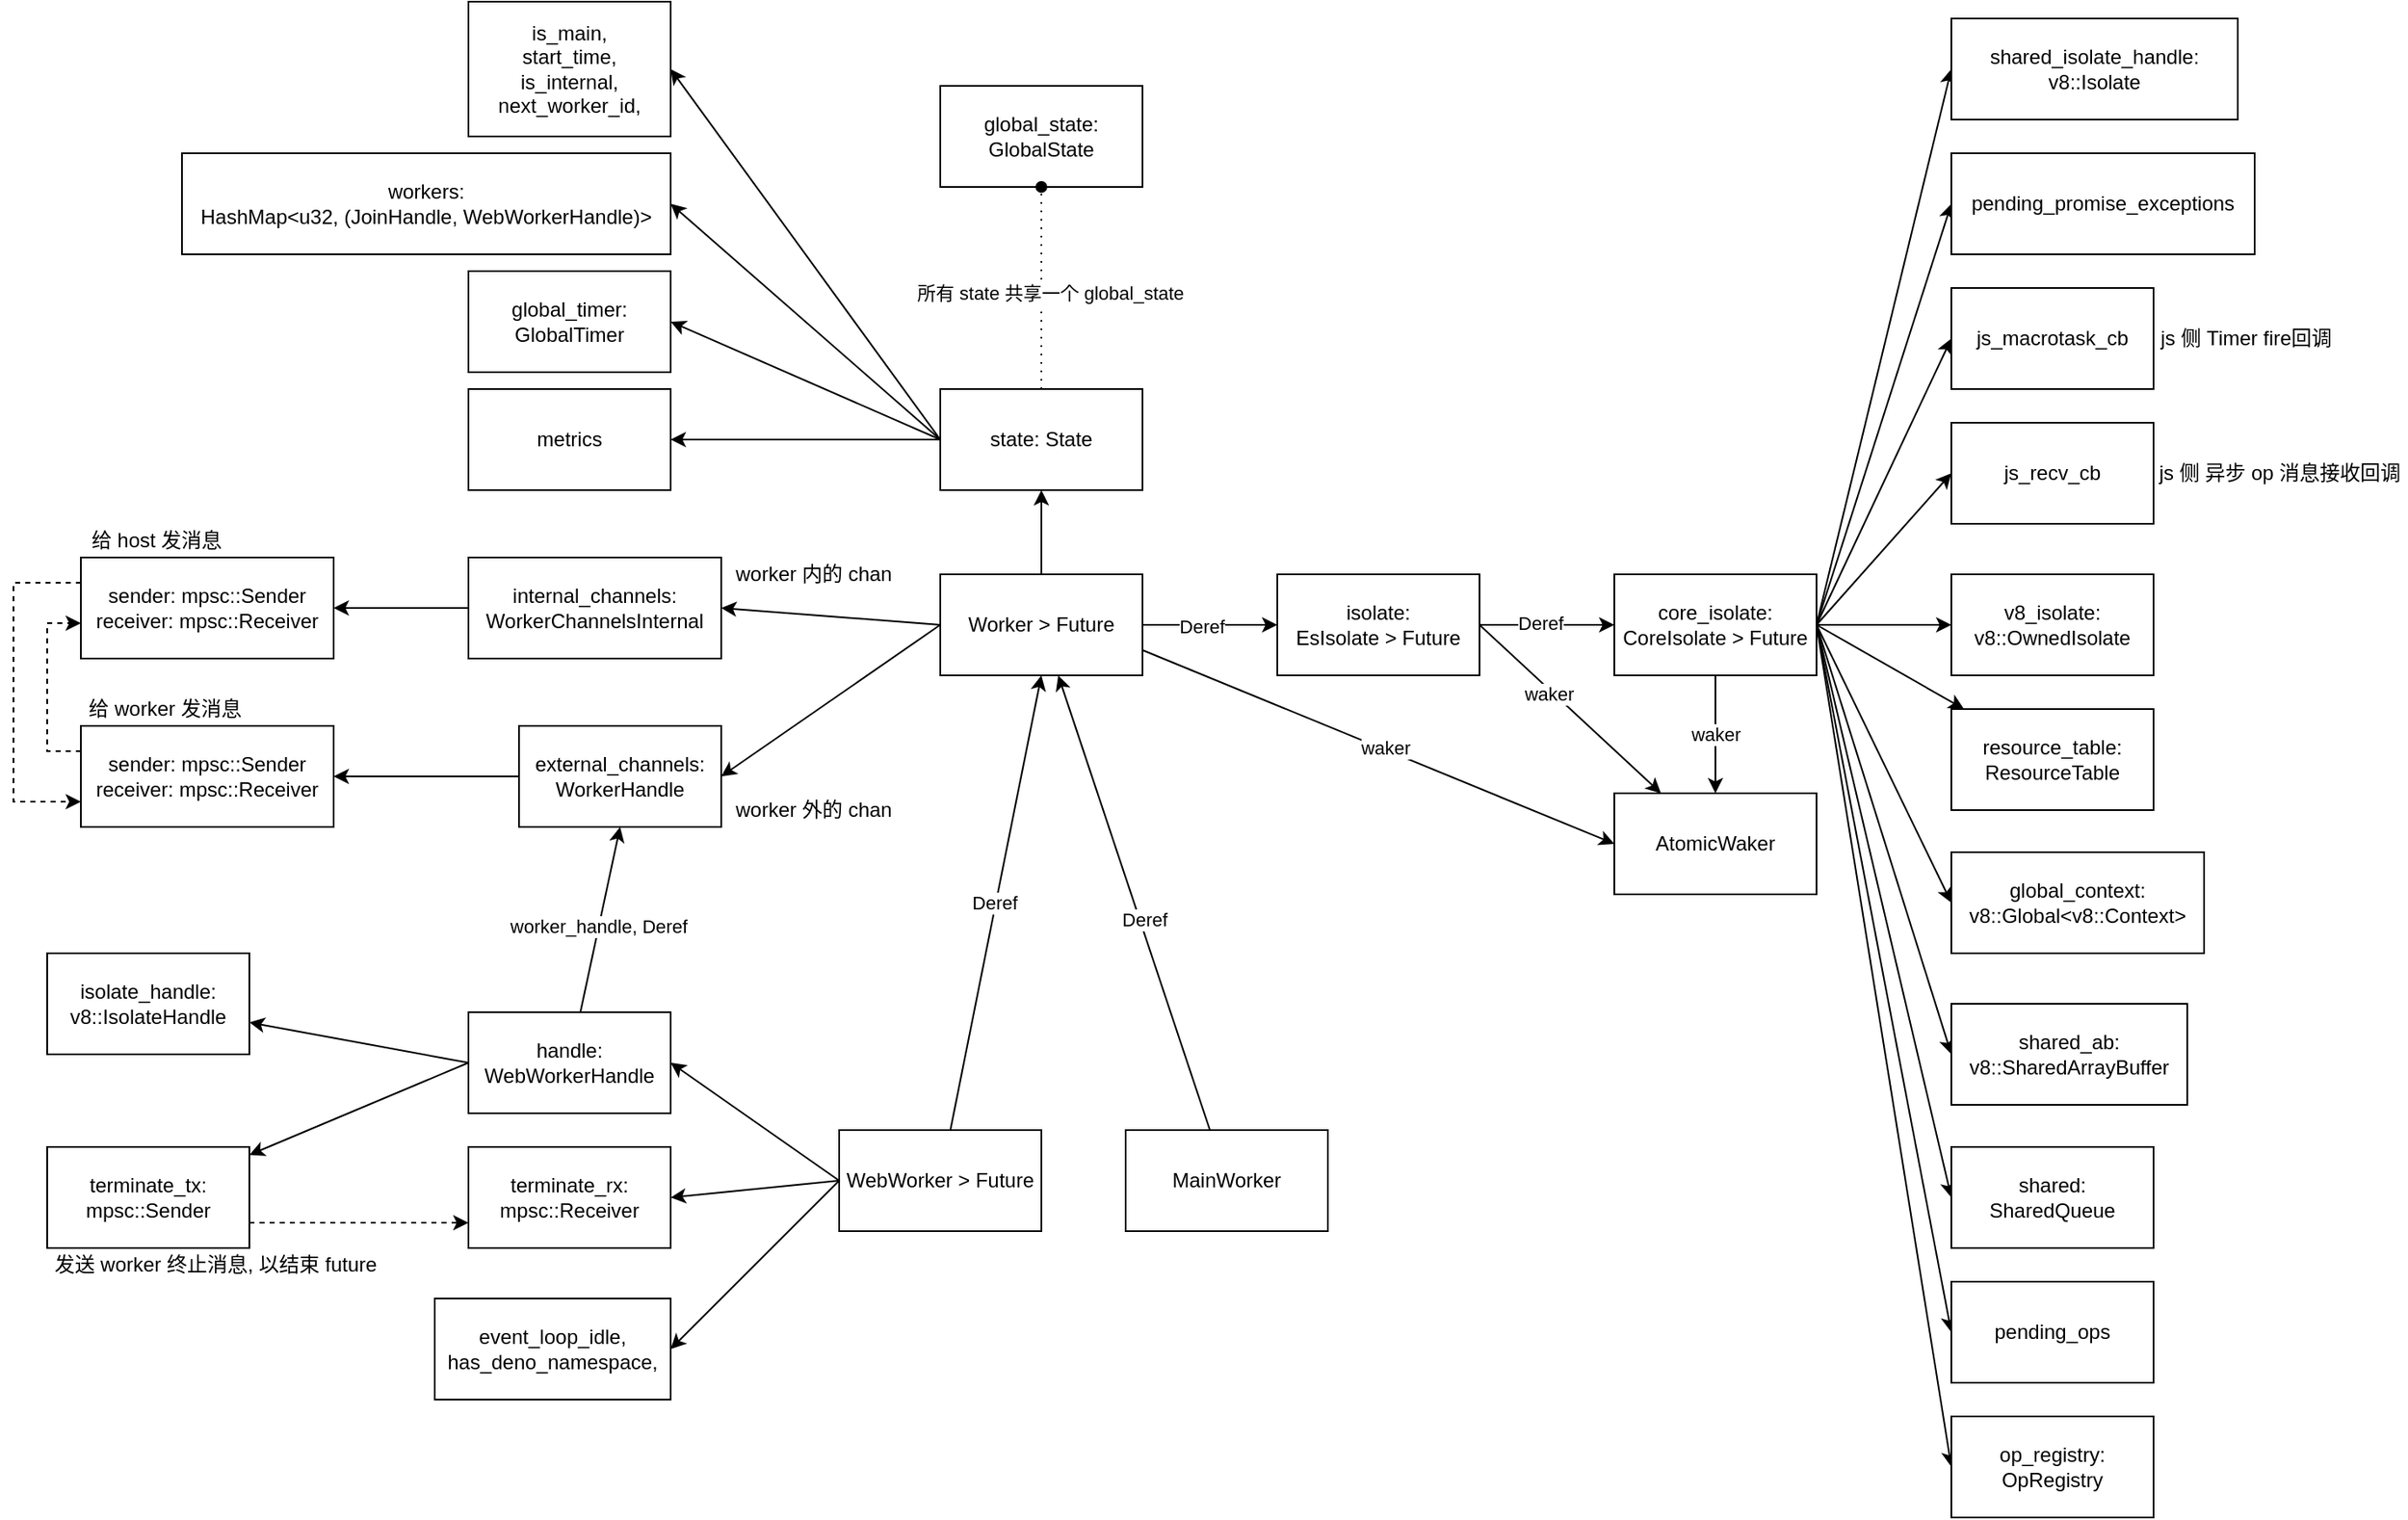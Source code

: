 <mxfile version="13.2.1" type="github"><diagram id="g0dbOOIlQTnFfYd_qdzW" name="第 1 页"><mxGraphModel dx="2893" dy="2323" grid="1" gridSize="10" guides="1" tooltips="1" connect="1" arrows="1" fold="1" page="1" pageScale="1" pageWidth="827" pageHeight="1169" math="0" shadow="0"><root><mxCell id="0"/><mxCell id="1" parent="0"/><mxCell id="hD7Om0uuO97VEo5Bp-_T-1" value="global_state:&lt;br&gt;GlobalState" style="rounded=0;whiteSpace=wrap;html=1;" parent="1" vertex="1"><mxGeometry x="170" y="40" width="120" height="60" as="geometry"/></mxCell><mxCell id="hD7Om0uuO97VEo5Bp-_T-7" style="orthogonalLoop=1;jettySize=auto;html=1;dashed=1;dashPattern=1 4;strokeWidth=1;endArrow=oval;endFill=1;rounded=1;" parent="1" source="hD7Om0uuO97VEo5Bp-_T-2" target="hD7Om0uuO97VEo5Bp-_T-1" edge="1"><mxGeometry relative="1" as="geometry"/></mxCell><mxCell id="A5GxI49C1zS-vNtngI4n-1" value="所有 state 共享一个 global_state" style="edgeLabel;html=1;align=center;verticalAlign=middle;resizable=0;points=[];" vertex="1" connectable="0" parent="hD7Om0uuO97VEo5Bp-_T-7"><mxGeometry x="-0.05" y="-5" relative="1" as="geometry"><mxPoint as="offset"/></mxGeometry></mxCell><mxCell id="hD7Om0uuO97VEo5Bp-_T-28" value="" style="rounded=0;orthogonalLoop=1;jettySize=auto;html=1;" parent="1" source="hD7Om0uuO97VEo5Bp-_T-2" target="hD7Om0uuO97VEo5Bp-_T-27" edge="1"><mxGeometry relative="1" as="geometry"/></mxCell><mxCell id="hD7Om0uuO97VEo5Bp-_T-34" style="rounded=0;orthogonalLoop=1;jettySize=auto;html=1;exitX=0;exitY=0.5;exitDx=0;exitDy=0;entryX=1;entryY=0.5;entryDx=0;entryDy=0;" parent="1" source="hD7Om0uuO97VEo5Bp-_T-2" target="hD7Om0uuO97VEo5Bp-_T-29" edge="1"><mxGeometry relative="1" as="geometry"/></mxCell><mxCell id="hD7Om0uuO97VEo5Bp-_T-35" style="edgeStyle=none;rounded=0;orthogonalLoop=1;jettySize=auto;html=1;exitX=0;exitY=0.5;exitDx=0;exitDy=0;entryX=1;entryY=0.5;entryDx=0;entryDy=0;" parent="1" source="hD7Om0uuO97VEo5Bp-_T-2" target="hD7Om0uuO97VEo5Bp-_T-30" edge="1"><mxGeometry relative="1" as="geometry"/></mxCell><mxCell id="hD7Om0uuO97VEo5Bp-_T-36" style="edgeStyle=none;rounded=0;orthogonalLoop=1;jettySize=auto;html=1;exitX=0;exitY=0.5;exitDx=0;exitDy=0;entryX=1;entryY=0.5;entryDx=0;entryDy=0;" parent="1" source="hD7Om0uuO97VEo5Bp-_T-2" target="hD7Om0uuO97VEo5Bp-_T-32" edge="1"><mxGeometry relative="1" as="geometry"/></mxCell><mxCell id="hD7Om0uuO97VEo5Bp-_T-2" value="state: State" style="rounded=0;whiteSpace=wrap;html=1;" parent="1" vertex="1"><mxGeometry x="170" y="220" width="120" height="60" as="geometry"/></mxCell><mxCell id="hD7Om0uuO97VEo5Bp-_T-27" value="metrics" style="rounded=0;whiteSpace=wrap;html=1;" parent="1" vertex="1"><mxGeometry x="-110" y="220" width="120" height="60" as="geometry"/></mxCell><mxCell id="hD7Om0uuO97VEo5Bp-_T-10" style="rounded=0;orthogonalLoop=1;jettySize=auto;html=1;" parent="1" source="hD7Om0uuO97VEo5Bp-_T-4" target="hD7Om0uuO97VEo5Bp-_T-9" edge="1"><mxGeometry relative="1" as="geometry"/></mxCell><mxCell id="hD7Om0uuO97VEo5Bp-_T-25" value="Deref" style="edgeLabel;html=1;align=center;verticalAlign=middle;resizable=0;points=[];" parent="hD7Om0uuO97VEo5Bp-_T-10" vertex="1" connectable="0"><mxGeometry x="-0.08" y="-2" relative="1" as="geometry"><mxPoint as="offset"/></mxGeometry></mxCell><mxCell id="hD7Om0uuO97VEo5Bp-_T-4" value="MainWorker" style="rounded=0;whiteSpace=wrap;html=1;" parent="1" vertex="1"><mxGeometry x="280" y="660" width="120" height="60" as="geometry"/></mxCell><mxCell id="hD7Om0uuO97VEo5Bp-_T-12" style="rounded=0;orthogonalLoop=1;jettySize=auto;html=1;entryX=0.5;entryY=1;entryDx=0;entryDy=0;" parent="1" source="hD7Om0uuO97VEo5Bp-_T-9" target="hD7Om0uuO97VEo5Bp-_T-2" edge="1"><mxGeometry relative="1" as="geometry"/></mxCell><mxCell id="hD7Om0uuO97VEo5Bp-_T-13" style="rounded=0;orthogonalLoop=1;jettySize=auto;html=1;exitX=1;exitY=0.5;exitDx=0;exitDy=0;" parent="1" source="hD7Om0uuO97VEo5Bp-_T-9" target="hD7Om0uuO97VEo5Bp-_T-14" edge="1"><mxGeometry relative="1" as="geometry"><mxPoint x="360" y="360" as="targetPoint"/></mxGeometry></mxCell><mxCell id="hD7Om0uuO97VEo5Bp-_T-26" value="Deref" style="edgeLabel;html=1;align=center;verticalAlign=middle;resizable=0;points=[];" parent="hD7Om0uuO97VEo5Bp-_T-13" vertex="1" connectable="0"><mxGeometry x="-0.125" y="-1" relative="1" as="geometry"><mxPoint as="offset"/></mxGeometry></mxCell><mxCell id="hD7Om0uuO97VEo5Bp-_T-16" value="" style="rounded=0;orthogonalLoop=1;jettySize=auto;html=1;exitX=0;exitY=0.5;exitDx=0;exitDy=0;entryX=1;entryY=0.5;entryDx=0;entryDy=0;" parent="1" source="hD7Om0uuO97VEo5Bp-_T-9" target="hD7Om0uuO97VEo5Bp-_T-15" edge="1"><mxGeometry relative="1" as="geometry"/></mxCell><mxCell id="hD7Om0uuO97VEo5Bp-_T-17" style="rounded=0;orthogonalLoop=1;jettySize=auto;html=1;exitX=0;exitY=0.5;exitDx=0;exitDy=0;entryX=1;entryY=0.5;entryDx=0;entryDy=0;" parent="1" source="hD7Om0uuO97VEo5Bp-_T-9" target="hD7Om0uuO97VEo5Bp-_T-18" edge="1"><mxGeometry relative="1" as="geometry"><mxPoint x="100" y="440" as="targetPoint"/></mxGeometry></mxCell><mxCell id="hD7Om0uuO97VEo5Bp-_T-69" style="edgeStyle=none;rounded=0;orthogonalLoop=1;jettySize=auto;html=1;exitX=1;exitY=0.75;exitDx=0;exitDy=0;entryX=0;entryY=0.5;entryDx=0;entryDy=0;" parent="1" source="hD7Om0uuO97VEo5Bp-_T-9" target="hD7Om0uuO97VEo5Bp-_T-68" edge="1"><mxGeometry relative="1" as="geometry"><mxPoint x="380.588" y="430" as="targetPoint"/></mxGeometry></mxCell><mxCell id="hD7Om0uuO97VEo5Bp-_T-72" value="waker" style="edgeLabel;html=1;align=center;verticalAlign=middle;resizable=0;points=[];" parent="hD7Om0uuO97VEo5Bp-_T-69" vertex="1" connectable="0"><mxGeometry x="0.027" y="1" relative="1" as="geometry"><mxPoint as="offset"/></mxGeometry></mxCell><mxCell id="hD7Om0uuO97VEo5Bp-_T-9" value="Worker &amp;gt; Future" style="rounded=0;whiteSpace=wrap;html=1;" parent="1" vertex="1"><mxGeometry x="170" y="330" width="120" height="60" as="geometry"/></mxCell><mxCell id="hD7Om0uuO97VEo5Bp-_T-20" value="" style="edgeStyle=none;rounded=0;orthogonalLoop=1;jettySize=auto;html=1;" parent="1" source="hD7Om0uuO97VEo5Bp-_T-15" target="hD7Om0uuO97VEo5Bp-_T-19" edge="1"><mxGeometry relative="1" as="geometry"/></mxCell><mxCell id="hD7Om0uuO97VEo5Bp-_T-15" value="internal_channels:&lt;br&gt;WorkerChannelsInternal" style="rounded=0;whiteSpace=wrap;html=1;" parent="1" vertex="1"><mxGeometry x="-110" y="320" width="150" height="60" as="geometry"/></mxCell><mxCell id="hD7Om0uuO97VEo5Bp-_T-58" style="edgeStyle=orthogonalEdgeStyle;rounded=0;orthogonalLoop=1;jettySize=auto;html=1;exitX=0;exitY=0.25;exitDx=0;exitDy=0;entryX=0;entryY=0.75;entryDx=0;entryDy=0;dashed=1;" parent="1" source="hD7Om0uuO97VEo5Bp-_T-19" target="hD7Om0uuO97VEo5Bp-_T-21" edge="1"><mxGeometry relative="1" as="geometry"><Array as="points"><mxPoint x="-380" y="335"/><mxPoint x="-380" y="465"/></Array></mxGeometry></mxCell><mxCell id="hD7Om0uuO97VEo5Bp-_T-19" value="sender: mpsc::Sender&lt;br&gt;receiver: mpsc::Receiver" style="rounded=0;whiteSpace=wrap;html=1;" parent="1" vertex="1"><mxGeometry x="-340" y="320" width="150" height="60" as="geometry"/></mxCell><mxCell id="hD7Om0uuO97VEo5Bp-_T-66" value="" style="edgeStyle=orthogonalEdgeStyle;rounded=0;orthogonalLoop=1;jettySize=auto;html=1;" parent="1" source="hD7Om0uuO97VEo5Bp-_T-14" target="hD7Om0uuO97VEo5Bp-_T-65" edge="1"><mxGeometry relative="1" as="geometry"/></mxCell><mxCell id="hD7Om0uuO97VEo5Bp-_T-73" value="Deref" style="edgeLabel;html=1;align=center;verticalAlign=middle;resizable=0;points=[];" parent="hD7Om0uuO97VEo5Bp-_T-66" vertex="1" connectable="0"><mxGeometry x="-0.1" y="1" relative="1" as="geometry"><mxPoint as="offset"/></mxGeometry></mxCell><mxCell id="hD7Om0uuO97VEo5Bp-_T-67" style="rounded=0;orthogonalLoop=1;jettySize=auto;html=1;exitX=1;exitY=0.5;exitDx=0;exitDy=0;" parent="1" source="hD7Om0uuO97VEo5Bp-_T-14" target="hD7Om0uuO97VEo5Bp-_T-68" edge="1"><mxGeometry relative="1" as="geometry"><mxPoint x="560" y="450" as="targetPoint"/></mxGeometry></mxCell><mxCell id="hD7Om0uuO97VEo5Bp-_T-71" value="waker" style="edgeLabel;html=1;align=center;verticalAlign=middle;resizable=0;points=[];" parent="hD7Om0uuO97VEo5Bp-_T-67" vertex="1" connectable="0"><mxGeometry x="-0.22" y="-2" relative="1" as="geometry"><mxPoint as="offset"/></mxGeometry></mxCell><mxCell id="hD7Om0uuO97VEo5Bp-_T-14" value="isolate:&lt;br&gt;EsIsolate &amp;gt; Future" style="rounded=0;whiteSpace=wrap;html=1;" parent="1" vertex="1"><mxGeometry x="370" y="330" width="120" height="60" as="geometry"/></mxCell><mxCell id="hD7Om0uuO97VEo5Bp-_T-74" value="waker" style="edgeStyle=none;rounded=0;orthogonalLoop=1;jettySize=auto;html=1;entryX=0.5;entryY=0;entryDx=0;entryDy=0;" parent="1" source="hD7Om0uuO97VEo5Bp-_T-65" target="hD7Om0uuO97VEo5Bp-_T-68" edge="1"><mxGeometry relative="1" as="geometry"/></mxCell><mxCell id="hD7Om0uuO97VEo5Bp-_T-76" value="" style="edgeStyle=none;rounded=0;orthogonalLoop=1;jettySize=auto;html=1;" parent="1" source="hD7Om0uuO97VEo5Bp-_T-65" target="hD7Om0uuO97VEo5Bp-_T-75" edge="1"><mxGeometry relative="1" as="geometry"/></mxCell><mxCell id="hD7Om0uuO97VEo5Bp-_T-77" style="edgeStyle=none;rounded=0;orthogonalLoop=1;jettySize=auto;html=1;exitX=1;exitY=0.5;exitDx=0;exitDy=0;" parent="1" source="hD7Om0uuO97VEo5Bp-_T-65" target="hD7Om0uuO97VEo5Bp-_T-78" edge="1"><mxGeometry relative="1" as="geometry"><mxPoint x="770" y="430" as="targetPoint"/></mxGeometry></mxCell><mxCell id="hD7Om0uuO97VEo5Bp-_T-79" style="edgeStyle=none;rounded=0;orthogonalLoop=1;jettySize=auto;html=1;exitX=1;exitY=0.5;exitDx=0;exitDy=0;entryX=0;entryY=0.5;entryDx=0;entryDy=0;" parent="1" source="hD7Om0uuO97VEo5Bp-_T-65" target="hD7Om0uuO97VEo5Bp-_T-80" edge="1"><mxGeometry relative="1" as="geometry"><mxPoint x="770" y="520" as="targetPoint"/></mxGeometry></mxCell><mxCell id="hD7Om0uuO97VEo5Bp-_T-81" style="edgeStyle=none;rounded=0;orthogonalLoop=1;jettySize=auto;html=1;exitX=1;exitY=0.5;exitDx=0;exitDy=0;entryX=0;entryY=0.5;entryDx=0;entryDy=0;" parent="1" source="hD7Om0uuO97VEo5Bp-_T-65" target="hD7Om0uuO97VEo5Bp-_T-82" edge="1"><mxGeometry relative="1" as="geometry"><mxPoint x="760" y="610" as="targetPoint"/></mxGeometry></mxCell><mxCell id="hD7Om0uuO97VEo5Bp-_T-83" style="edgeStyle=none;rounded=0;orthogonalLoop=1;jettySize=auto;html=1;exitX=1;exitY=0.5;exitDx=0;exitDy=0;entryX=0;entryY=0.5;entryDx=0;entryDy=0;" parent="1" source="hD7Om0uuO97VEo5Bp-_T-65" target="hD7Om0uuO97VEo5Bp-_T-84" edge="1"><mxGeometry relative="1" as="geometry"><mxPoint x="770" y="280" as="targetPoint"/></mxGeometry></mxCell><mxCell id="hD7Om0uuO97VEo5Bp-_T-86" style="edgeStyle=none;rounded=0;orthogonalLoop=1;jettySize=auto;html=1;exitX=1;exitY=0.5;exitDx=0;exitDy=0;entryX=0;entryY=0.5;entryDx=0;entryDy=0;" parent="1" source="hD7Om0uuO97VEo5Bp-_T-65" target="hD7Om0uuO97VEo5Bp-_T-85" edge="1"><mxGeometry relative="1" as="geometry"/></mxCell><mxCell id="hD7Om0uuO97VEo5Bp-_T-87" style="edgeStyle=none;rounded=0;orthogonalLoop=1;jettySize=auto;html=1;exitX=1;exitY=0.5;exitDx=0;exitDy=0;entryX=0;entryY=0.5;entryDx=0;entryDy=0;" parent="1" source="hD7Om0uuO97VEo5Bp-_T-65" target="hD7Om0uuO97VEo5Bp-_T-88" edge="1"><mxGeometry relative="1" as="geometry"><mxPoint x="770" y="750" as="targetPoint"/></mxGeometry></mxCell><mxCell id="hD7Om0uuO97VEo5Bp-_T-93" style="edgeStyle=none;rounded=0;orthogonalLoop=1;jettySize=auto;html=1;exitX=1;exitY=0.5;exitDx=0;exitDy=0;entryX=0;entryY=0.5;entryDx=0;entryDy=0;" parent="1" source="hD7Om0uuO97VEo5Bp-_T-65" target="hD7Om0uuO97VEo5Bp-_T-89" edge="1"><mxGeometry relative="1" as="geometry"/></mxCell><mxCell id="hD7Om0uuO97VEo5Bp-_T-94" style="edgeStyle=none;rounded=0;orthogonalLoop=1;jettySize=auto;html=1;exitX=1;exitY=0.5;exitDx=0;exitDy=0;entryX=0;entryY=0.5;entryDx=0;entryDy=0;" parent="1" source="hD7Om0uuO97VEo5Bp-_T-65" target="hD7Om0uuO97VEo5Bp-_T-90" edge="1"><mxGeometry relative="1" as="geometry"/></mxCell><mxCell id="hD7Om0uuO97VEo5Bp-_T-95" style="edgeStyle=none;rounded=0;orthogonalLoop=1;jettySize=auto;html=1;exitX=1;exitY=0.5;exitDx=0;exitDy=0;entryX=0;entryY=0.5;entryDx=0;entryDy=0;" parent="1" source="hD7Om0uuO97VEo5Bp-_T-65" target="hD7Om0uuO97VEo5Bp-_T-91" edge="1"><mxGeometry relative="1" as="geometry"/></mxCell><mxCell id="hD7Om0uuO97VEo5Bp-_T-96" style="edgeStyle=none;rounded=0;orthogonalLoop=1;jettySize=auto;html=1;exitX=1;exitY=0.5;exitDx=0;exitDy=0;entryX=0;entryY=0.5;entryDx=0;entryDy=0;" parent="1" source="hD7Om0uuO97VEo5Bp-_T-65" target="hD7Om0uuO97VEo5Bp-_T-92" edge="1"><mxGeometry relative="1" as="geometry"/></mxCell><mxCell id="hD7Om0uuO97VEo5Bp-_T-65" value="core_isolate: &lt;br&gt;CoreIsolate &amp;gt; Future" style="rounded=0;whiteSpace=wrap;html=1;" parent="1" vertex="1"><mxGeometry x="570" y="330" width="120" height="60" as="geometry"/></mxCell><mxCell id="hD7Om0uuO97VEo5Bp-_T-75" value="v8_isolate: &lt;br&gt;v8::OwnedIsolate" style="rounded=0;whiteSpace=wrap;html=1;" parent="1" vertex="1"><mxGeometry x="770" y="330" width="120" height="60" as="geometry"/></mxCell><mxCell id="hD7Om0uuO97VEo5Bp-_T-22" value="" style="edgeStyle=none;rounded=0;orthogonalLoop=1;jettySize=auto;html=1;" parent="1" source="hD7Om0uuO97VEo5Bp-_T-18" target="hD7Om0uuO97VEo5Bp-_T-21" edge="1"><mxGeometry relative="1" as="geometry"/></mxCell><mxCell id="hD7Om0uuO97VEo5Bp-_T-18" value="external_channels:&lt;br&gt;WorkerHandle" style="rounded=0;whiteSpace=wrap;html=1;" parent="1" vertex="1"><mxGeometry x="-80" y="420" width="120" height="60" as="geometry"/></mxCell><mxCell id="hD7Om0uuO97VEo5Bp-_T-59" style="edgeStyle=orthogonalEdgeStyle;rounded=0;orthogonalLoop=1;jettySize=auto;html=1;exitX=0;exitY=0.25;exitDx=0;exitDy=0;entryX=0;entryY=0.65;entryDx=0;entryDy=0;entryPerimeter=0;dashed=1;" parent="1" source="hD7Om0uuO97VEo5Bp-_T-21" target="hD7Om0uuO97VEo5Bp-_T-19" edge="1"><mxGeometry relative="1" as="geometry"/></mxCell><mxCell id="hD7Om0uuO97VEo5Bp-_T-21" value="sender: mpsc::Sender&lt;br&gt;receiver: mpsc::Receiver" style="rounded=0;whiteSpace=wrap;html=1;" parent="1" vertex="1"><mxGeometry x="-340" y="420" width="150" height="60" as="geometry"/></mxCell><mxCell id="hD7Om0uuO97VEo5Bp-_T-29" value="global_timer: &lt;br&gt;GlobalTimer" style="rounded=0;whiteSpace=wrap;html=1;" parent="1" vertex="1"><mxGeometry x="-110" y="150" width="120" height="60" as="geometry"/></mxCell><mxCell id="hD7Om0uuO97VEo5Bp-_T-30" value="workers:&lt;br&gt;HashMap&amp;lt;u32, (JoinHandle, WebWorkerHandle)&amp;gt;" style="rounded=0;whiteSpace=wrap;html=1;" parent="1" vertex="1"><mxGeometry x="-280" y="80" width="290" height="60" as="geometry"/></mxCell><mxCell id="hD7Om0uuO97VEo5Bp-_T-32" value="is_main,&lt;br&gt;start_time,&lt;br&gt;is_internal,&lt;br&gt;next_worker_id," style="rounded=0;whiteSpace=wrap;html=1;" parent="1" vertex="1"><mxGeometry x="-110" y="-10" width="120" height="80" as="geometry"/></mxCell><mxCell id="hD7Om0uuO97VEo5Bp-_T-39" value="" style="edgeStyle=none;rounded=0;orthogonalLoop=1;jettySize=auto;html=1;entryX=0.5;entryY=1;entryDx=0;entryDy=0;" parent="1" source="hD7Om0uuO97VEo5Bp-_T-37" target="hD7Om0uuO97VEo5Bp-_T-9" edge="1"><mxGeometry relative="1" as="geometry"><mxPoint x="230" y="680" as="targetPoint"/></mxGeometry></mxCell><mxCell id="hD7Om0uuO97VEo5Bp-_T-40" value="Deref" style="edgeLabel;html=1;align=center;verticalAlign=middle;resizable=0;points=[];" parent="hD7Om0uuO97VEo5Bp-_T-39" vertex="1" connectable="0"><mxGeometry y="1" relative="1" as="geometry"><mxPoint as="offset"/></mxGeometry></mxCell><mxCell id="hD7Om0uuO97VEo5Bp-_T-42" value="" style="edgeStyle=none;rounded=0;orthogonalLoop=1;jettySize=auto;html=1;exitX=0;exitY=0.5;exitDx=0;exitDy=0;entryX=1;entryY=0.5;entryDx=0;entryDy=0;" parent="1" source="hD7Om0uuO97VEo5Bp-_T-37" target="hD7Om0uuO97VEo5Bp-_T-41" edge="1"><mxGeometry relative="1" as="geometry"/></mxCell><mxCell id="hD7Om0uuO97VEo5Bp-_T-43" style="edgeStyle=none;rounded=0;orthogonalLoop=1;jettySize=auto;html=1;exitX=0;exitY=0.5;exitDx=0;exitDy=0;entryX=1;entryY=0.5;entryDx=0;entryDy=0;" parent="1" source="hD7Om0uuO97VEo5Bp-_T-37" target="hD7Om0uuO97VEo5Bp-_T-44" edge="1"><mxGeometry relative="1" as="geometry"><mxPoint x="-30" y="720" as="targetPoint"/></mxGeometry></mxCell><mxCell id="hD7Om0uuO97VEo5Bp-_T-45" style="edgeStyle=none;rounded=0;orthogonalLoop=1;jettySize=auto;html=1;exitX=0;exitY=0.5;exitDx=0;exitDy=0;entryX=1;entryY=0.5;entryDx=0;entryDy=0;" parent="1" source="hD7Om0uuO97VEo5Bp-_T-37" target="hD7Om0uuO97VEo5Bp-_T-46" edge="1"><mxGeometry relative="1" as="geometry"><mxPoint x="-30" y="570" as="targetPoint"/></mxGeometry></mxCell><mxCell id="hD7Om0uuO97VEo5Bp-_T-37" value="WebWorker &amp;gt; Future" style="rounded=0;whiteSpace=wrap;html=1;" parent="1" vertex="1"><mxGeometry x="110" y="660" width="120" height="60" as="geometry"/></mxCell><mxCell id="hD7Om0uuO97VEo5Bp-_T-41" value="terminate_rx:&lt;br&gt;mpsc::Receiver" style="rounded=0;whiteSpace=wrap;html=1;" parent="1" vertex="1"><mxGeometry x="-110" y="670" width="120" height="60" as="geometry"/></mxCell><mxCell id="hD7Om0uuO97VEo5Bp-_T-49" style="edgeStyle=none;rounded=0;orthogonalLoop=1;jettySize=auto;html=1;exitX=0;exitY=0.5;exitDx=0;exitDy=0;" parent="1" source="hD7Om0uuO97VEo5Bp-_T-44" target="hD7Om0uuO97VEo5Bp-_T-50" edge="1"><mxGeometry relative="1" as="geometry"><mxPoint x="-190" y="840" as="targetPoint"/></mxGeometry></mxCell><mxCell id="hD7Om0uuO97VEo5Bp-_T-51" style="edgeStyle=none;rounded=0;orthogonalLoop=1;jettySize=auto;html=1;exitX=0;exitY=0.5;exitDx=0;exitDy=0;" parent="1" source="hD7Om0uuO97VEo5Bp-_T-44" target="hD7Om0uuO97VEo5Bp-_T-52" edge="1"><mxGeometry relative="1" as="geometry"><mxPoint x="-200" y="700" as="targetPoint"/></mxGeometry></mxCell><mxCell id="hD7Om0uuO97VEo5Bp-_T-57" style="edgeStyle=none;rounded=0;orthogonalLoop=1;jettySize=auto;html=1;entryX=0.5;entryY=1;entryDx=0;entryDy=0;" parent="1" source="hD7Om0uuO97VEo5Bp-_T-44" target="hD7Om0uuO97VEo5Bp-_T-18" edge="1"><mxGeometry relative="1" as="geometry"/></mxCell><mxCell id="hD7Om0uuO97VEo5Bp-_T-60" value="worker_handle, Deref" style="edgeLabel;html=1;align=center;verticalAlign=middle;resizable=0;points=[];" parent="hD7Om0uuO97VEo5Bp-_T-57" vertex="1" connectable="0"><mxGeometry x="-0.078" y="1" relative="1" as="geometry"><mxPoint as="offset"/></mxGeometry></mxCell><mxCell id="hD7Om0uuO97VEo5Bp-_T-44" value="handle:&lt;br&gt;WebWorkerHandle" style="rounded=0;whiteSpace=wrap;html=1;" parent="1" vertex="1"><mxGeometry x="-110" y="590" width="120" height="60" as="geometry"/></mxCell><mxCell id="hD7Om0uuO97VEo5Bp-_T-46" value="event_loop_idle,&lt;br&gt;has_deno_namespace," style="rounded=0;whiteSpace=wrap;html=1;" parent="1" vertex="1"><mxGeometry x="-130" y="760" width="140" height="60" as="geometry"/></mxCell><mxCell id="hD7Om0uuO97VEo5Bp-_T-50" value="isolate_handle:&lt;br&gt;v8::IsolateHandle" style="rounded=0;whiteSpace=wrap;html=1;" parent="1" vertex="1"><mxGeometry x="-360" y="555" width="120" height="60" as="geometry"/></mxCell><mxCell id="hD7Om0uuO97VEo5Bp-_T-54" style="edgeStyle=none;rounded=0;orthogonalLoop=1;jettySize=auto;html=1;exitX=1;exitY=0.75;exitDx=0;exitDy=0;entryX=0;entryY=0.75;entryDx=0;entryDy=0;dashed=1;" parent="1" source="hD7Om0uuO97VEo5Bp-_T-52" target="hD7Om0uuO97VEo5Bp-_T-41" edge="1"><mxGeometry relative="1" as="geometry"/></mxCell><mxCell id="hD7Om0uuO97VEo5Bp-_T-52" value="terminate_tx:&lt;br&gt;mpsc::Sender" style="rounded=0;whiteSpace=wrap;html=1;" parent="1" vertex="1"><mxGeometry x="-360" y="670" width="120" height="60" as="geometry"/></mxCell><mxCell id="hD7Om0uuO97VEo5Bp-_T-61" value="给 worker 发消息" style="text;html=1;strokeColor=none;fillColor=none;align=center;verticalAlign=middle;whiteSpace=wrap;rounded=0;" parent="1" vertex="1"><mxGeometry x="-340" y="400" width="100" height="20" as="geometry"/></mxCell><mxCell id="hD7Om0uuO97VEo5Bp-_T-62" value="给 host 发消息" style="text;html=1;strokeColor=none;fillColor=none;align=center;verticalAlign=middle;whiteSpace=wrap;rounded=0;" parent="1" vertex="1"><mxGeometry x="-340" y="300" width="90" height="20" as="geometry"/></mxCell><mxCell id="hD7Om0uuO97VEo5Bp-_T-63" value="发送 worker 终止消息, 以结束 future" style="text;html=1;strokeColor=none;fillColor=none;align=center;verticalAlign=middle;whiteSpace=wrap;rounded=0;" parent="1" vertex="1"><mxGeometry x="-360" y="730" width="200" height="20" as="geometry"/></mxCell><mxCell id="hD7Om0uuO97VEo5Bp-_T-68" value="AtomicWaker" style="rounded=0;whiteSpace=wrap;html=1;" parent="1" vertex="1"><mxGeometry x="570" y="460" width="120" height="60" as="geometry"/></mxCell><mxCell id="hD7Om0uuO97VEo5Bp-_T-78" value="resource_table:&lt;br&gt;ResourceTable" style="rounded=0;whiteSpace=wrap;html=1;" parent="1" vertex="1"><mxGeometry x="770" y="410" width="120" height="60" as="geometry"/></mxCell><mxCell id="hD7Om0uuO97VEo5Bp-_T-80" value="global_context:&lt;br&gt;v8::Global&amp;lt;v8::Context&amp;gt;" style="rounded=0;whiteSpace=wrap;html=1;" parent="1" vertex="1"><mxGeometry x="770" y="495" width="150" height="60" as="geometry"/></mxCell><mxCell id="hD7Om0uuO97VEo5Bp-_T-82" value="shared_ab:&lt;br&gt;v8::SharedArrayBuffer" style="rounded=0;whiteSpace=wrap;html=1;" parent="1" vertex="1"><mxGeometry x="770" y="585" width="140" height="60" as="geometry"/></mxCell><mxCell id="hD7Om0uuO97VEo5Bp-_T-84" value="js_recv_cb" style="rounded=0;whiteSpace=wrap;html=1;" parent="1" vertex="1"><mxGeometry x="770" y="240" width="120" height="60" as="geometry"/></mxCell><mxCell id="hD7Om0uuO97VEo5Bp-_T-85" value="js_macrotask_cb" style="rounded=0;whiteSpace=wrap;html=1;" parent="1" vertex="1"><mxGeometry x="770" y="160" width="120" height="60" as="geometry"/></mxCell><mxCell id="hD7Om0uuO97VEo5Bp-_T-88" value="shared: &lt;br&gt;SharedQueue" style="rounded=0;whiteSpace=wrap;html=1;" parent="1" vertex="1"><mxGeometry x="770" y="670" width="120" height="60" as="geometry"/></mxCell><mxCell id="hD7Om0uuO97VEo5Bp-_T-89" value="pending_promise_exceptions" style="rounded=0;whiteSpace=wrap;html=1;" parent="1" vertex="1"><mxGeometry x="770" y="80" width="180" height="60" as="geometry"/></mxCell><mxCell id="hD7Om0uuO97VEo5Bp-_T-90" value="shared_isolate_handle:&lt;br&gt;v8::Isolate" style="rounded=0;whiteSpace=wrap;html=1;" parent="1" vertex="1"><mxGeometry x="770" width="170" height="60" as="geometry"/></mxCell><mxCell id="hD7Om0uuO97VEo5Bp-_T-91" value="pending_ops" style="rounded=0;whiteSpace=wrap;html=1;" parent="1" vertex="1"><mxGeometry x="770" y="750" width="120" height="60" as="geometry"/></mxCell><mxCell id="hD7Om0uuO97VEo5Bp-_T-92" value="op_registry:&lt;br&gt;OpRegistry" style="rounded=0;whiteSpace=wrap;html=1;" parent="1" vertex="1"><mxGeometry x="770" y="830" width="120" height="60" as="geometry"/></mxCell><mxCell id="A5GxI49C1zS-vNtngI4n-3" value="worker 内的 chan" style="text;html=1;strokeColor=none;fillColor=none;align=center;verticalAlign=middle;whiteSpace=wrap;rounded=0;" vertex="1" parent="1"><mxGeometry x="40" y="320" width="110" height="20" as="geometry"/></mxCell><mxCell id="A5GxI49C1zS-vNtngI4n-6" value="worker 外的 chan" style="text;html=1;strokeColor=none;fillColor=none;align=center;verticalAlign=middle;whiteSpace=wrap;rounded=0;" vertex="1" parent="1"><mxGeometry x="40" y="460" width="110" height="20" as="geometry"/></mxCell><mxCell id="A5GxI49C1zS-vNtngI4n-9" value="js 侧 Timer fire回调" style="text;html=1;strokeColor=none;fillColor=none;align=center;verticalAlign=middle;whiteSpace=wrap;rounded=0;" vertex="1" parent="1"><mxGeometry x="890" y="180" width="110" height="20" as="geometry"/></mxCell><mxCell id="A5GxI49C1zS-vNtngI4n-10" value="js 侧 异步 op 消息接收回调" style="text;html=1;strokeColor=none;fillColor=none;align=center;verticalAlign=middle;whiteSpace=wrap;rounded=0;" vertex="1" parent="1"><mxGeometry x="890" y="260" width="150" height="20" as="geometry"/></mxCell></root></mxGraphModel></diagram></mxfile>